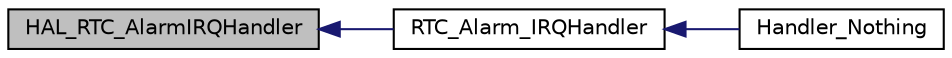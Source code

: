digraph "HAL_RTC_AlarmIRQHandler"
{
  edge [fontname="Helvetica",fontsize="10",labelfontname="Helvetica",labelfontsize="10"];
  node [fontname="Helvetica",fontsize="10",shape=record];
  rankdir="LR";
  Node4 [label="HAL_RTC_AlarmIRQHandler",height=0.2,width=0.4,color="black", fillcolor="grey75", style="filled", fontcolor="black"];
  Node4 -> Node5 [dir="back",color="midnightblue",fontsize="10",style="solid",fontname="Helvetica"];
  Node5 [label="RTC_Alarm_IRQHandler",height=0.2,width=0.4,color="black", fillcolor="white", style="filled",URL="$group___h_a_l___time_base___r_t_c___alarm___template.html#ga4da4fb52ec579671d337938e78f9a207",tooltip="This function handles RTC ALARM interrupt request. "];
  Node5 -> Node6 [dir="back",color="midnightblue",fontsize="10",style="solid",fontname="Helvetica"];
  Node6 [label="Handler_Nothing",height=0.2,width=0.4,color="black", fillcolor="white", style="filled",URL="$default__handlers_8c.html#a2cd00d18ed19287a4a27b951a6b239cb"];
}
